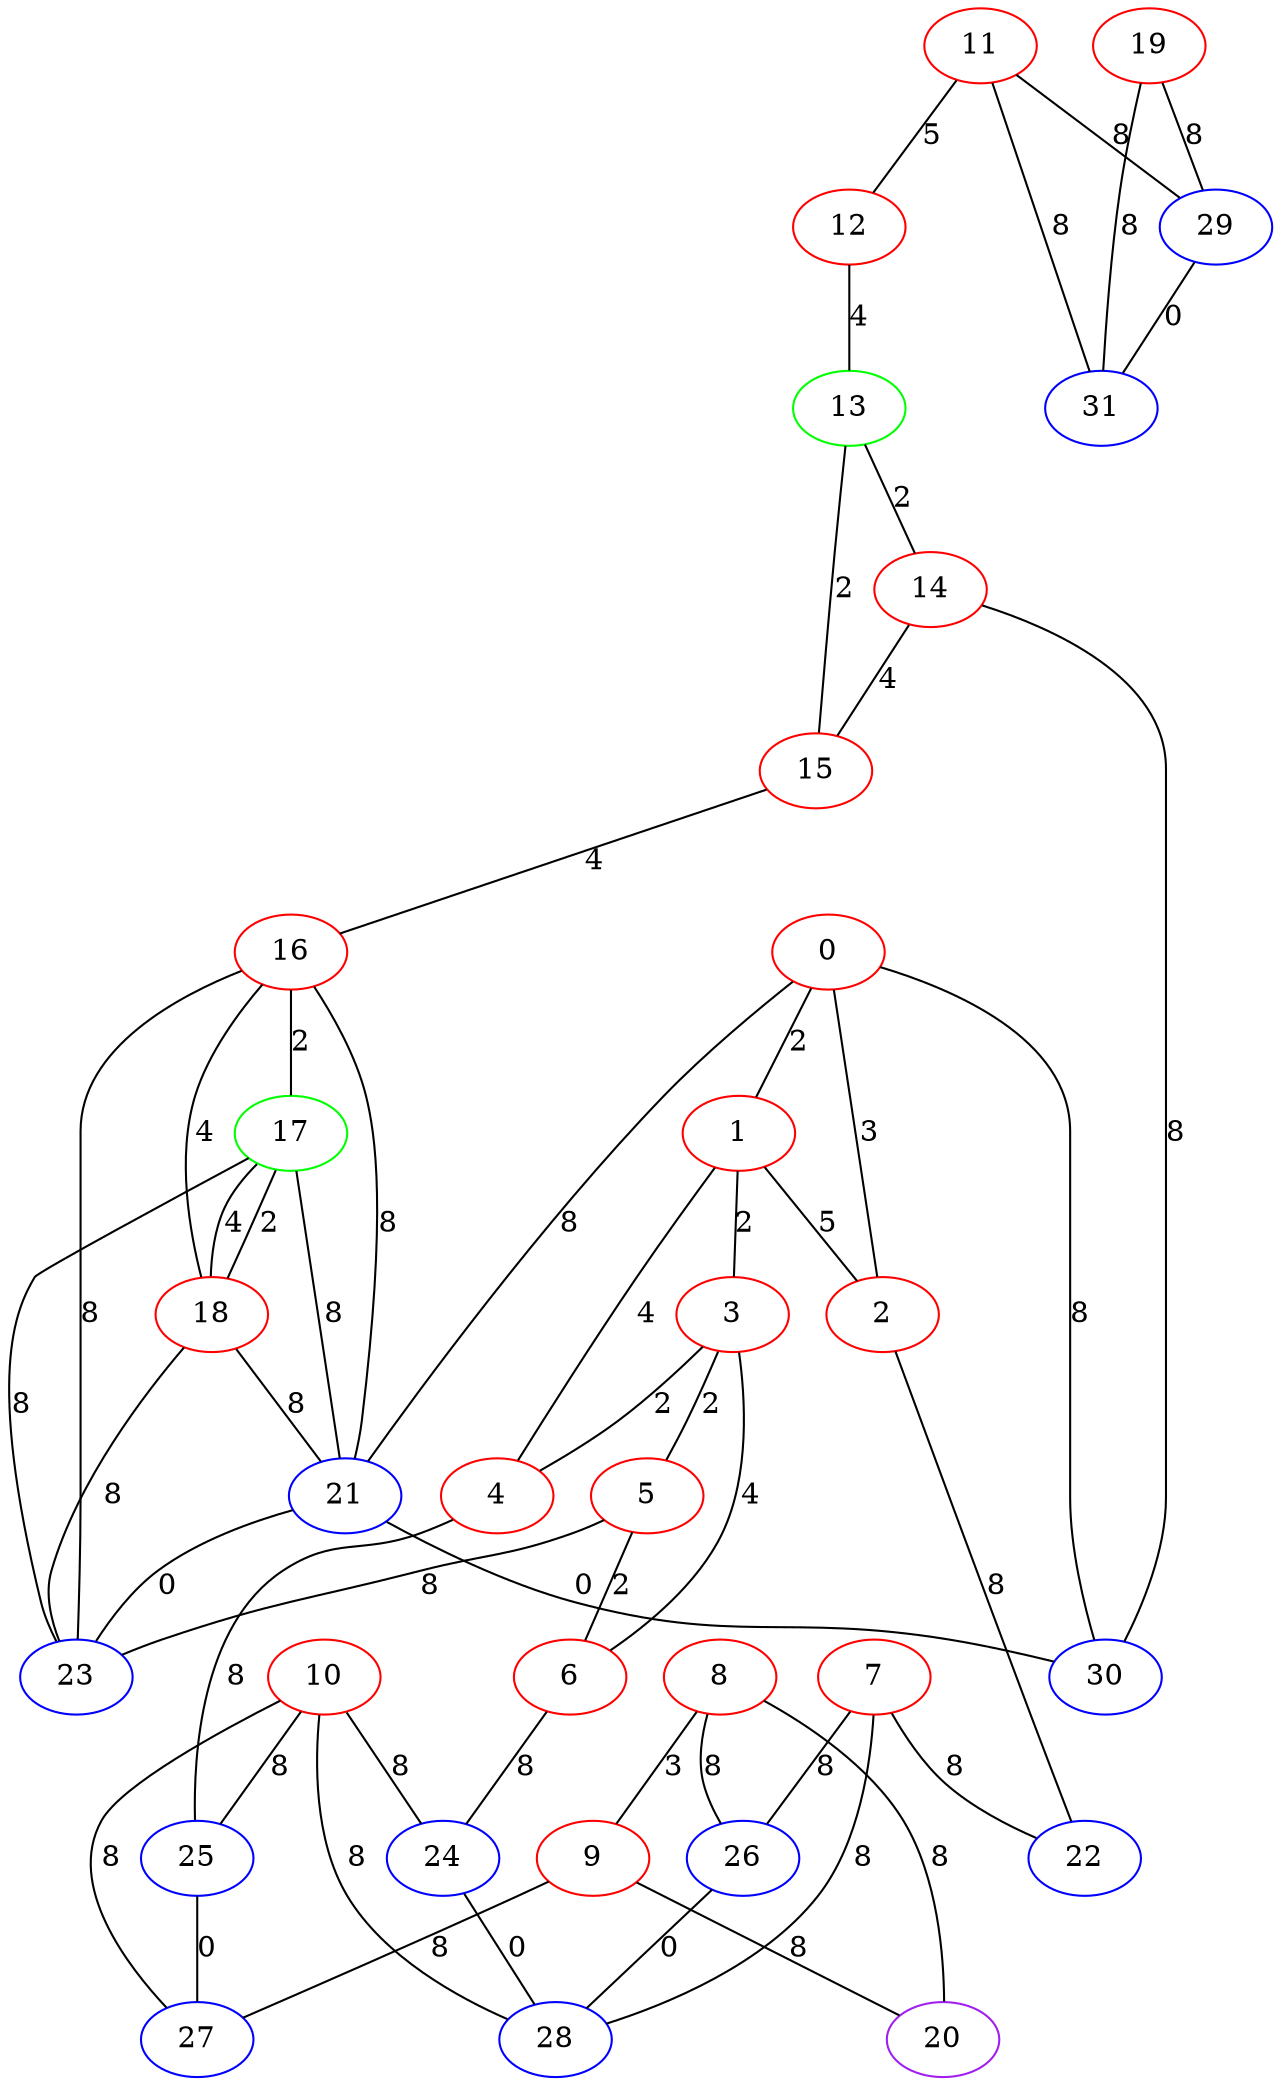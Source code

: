 graph "" {
0 [color=red, weight=1];
1 [color=red, weight=1];
2 [color=red, weight=1];
3 [color=red, weight=1];
4 [color=red, weight=1];
5 [color=red, weight=1];
6 [color=red, weight=1];
7 [color=red, weight=1];
8 [color=red, weight=1];
9 [color=red, weight=1];
10 [color=red, weight=1];
11 [color=red, weight=1];
12 [color=red, weight=1];
13 [color=green, weight=2];
14 [color=red, weight=1];
15 [color=red, weight=1];
16 [color=red, weight=1];
17 [color=green, weight=2];
18 [color=red, weight=1];
19 [color=red, weight=1];
20 [color=purple, weight=4];
21 [color=blue, weight=3];
22 [color=blue, weight=3];
23 [color=blue, weight=3];
24 [color=blue, weight=3];
25 [color=blue, weight=3];
26 [color=blue, weight=3];
27 [color=blue, weight=3];
28 [color=blue, weight=3];
29 [color=blue, weight=3];
30 [color=blue, weight=3];
31 [color=blue, weight=3];
0 -- 1  [key=0, label=2];
0 -- 2  [key=0, label=3];
0 -- 21  [key=0, label=8];
0 -- 30  [key=0, label=8];
1 -- 2  [key=0, label=5];
1 -- 3  [key=0, label=2];
1 -- 4  [key=0, label=4];
2 -- 22  [key=0, label=8];
3 -- 4  [key=0, label=2];
3 -- 5  [key=0, label=2];
3 -- 6  [key=0, label=4];
4 -- 25  [key=0, label=8];
5 -- 6  [key=0, label=2];
5 -- 23  [key=0, label=8];
6 -- 24  [key=0, label=8];
7 -- 26  [key=0, label=8];
7 -- 28  [key=0, label=8];
7 -- 22  [key=0, label=8];
8 -- 9  [key=0, label=3];
8 -- 26  [key=0, label=8];
8 -- 20  [key=0, label=8];
9 -- 27  [key=0, label=8];
9 -- 20  [key=0, label=8];
10 -- 24  [key=0, label=8];
10 -- 25  [key=0, label=8];
10 -- 27  [key=0, label=8];
10 -- 28  [key=0, label=8];
11 -- 12  [key=0, label=5];
11 -- 29  [key=0, label=8];
11 -- 31  [key=0, label=8];
12 -- 13  [key=0, label=4];
13 -- 14  [key=0, label=2];
13 -- 15  [key=0, label=2];
14 -- 30  [key=0, label=8];
14 -- 15  [key=0, label=4];
15 -- 16  [key=0, label=4];
16 -- 17  [key=0, label=2];
16 -- 18  [key=0, label=4];
16 -- 23  [key=0, label=8];
16 -- 21  [key=0, label=8];
17 -- 18  [key=0, label=4];
17 -- 18  [key=1, label=2];
17 -- 21  [key=0, label=8];
17 -- 23  [key=0, label=8];
18 -- 21  [key=0, label=8];
18 -- 23  [key=0, label=8];
19 -- 29  [key=0, label=8];
19 -- 31  [key=0, label=8];
21 -- 23  [key=0, label=0];
21 -- 30  [key=0, label=0];
24 -- 28  [key=0, label=0];
25 -- 27  [key=0, label=0];
26 -- 28  [key=0, label=0];
29 -- 31  [key=0, label=0];
}

